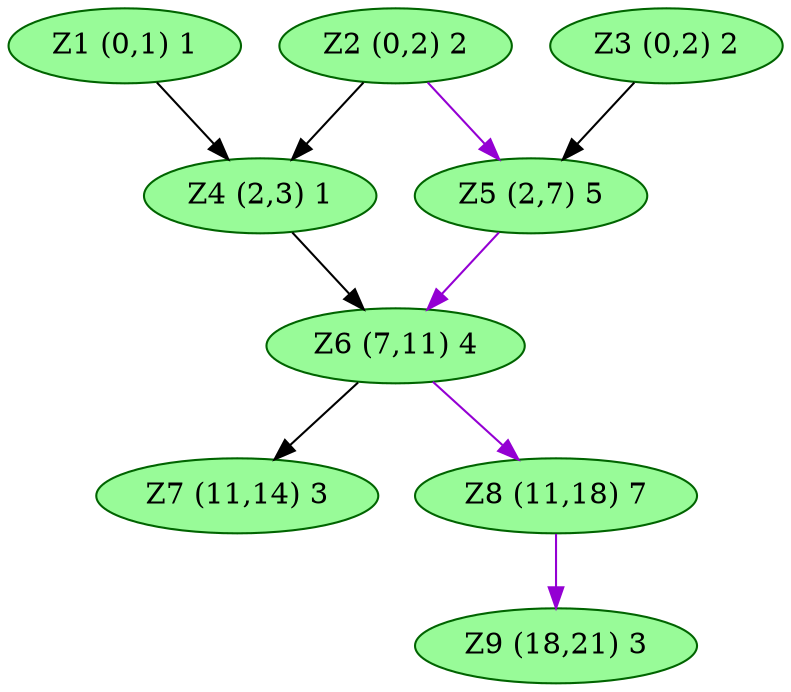 strict digraph G {
  "Z1 (0,1) 1"[color=darkgreen style=filled fillcolor=palegreen];
  "Z1 (0,1) 1";
  "Z2 (0,2) 2"[color=darkgreen style=filled fillcolor=palegreen];
  "Z2 (0,2) 2";
  "Z3 (0,2) 2"[color=darkgreen style=filled fillcolor=palegreen];
  "Z3 (0,2) 2";
  "Z4 (2,3) 1"[color=darkgreen style=filled fillcolor=palegreen];
  "Z1 (0,1) 1" -> "Z4 (2,3) 1";
  "Z2 (0,2) 2" -> "Z4 (2,3) 1";
  "Z5 (2,7) 5"[color=darkgreen style=filled fillcolor=palegreen];
  "Z2 (0,2) 2" -> "Z5 (2,7) 5";
  "Z3 (0,2) 2" -> "Z5 (2,7) 5";
  "Z6 (7,11) 4"[color=darkgreen style=filled fillcolor=palegreen];
  "Z4 (2,3) 1" -> "Z6 (7,11) 4";
  "Z5 (2,7) 5" -> "Z6 (7,11) 4";
  "Z7 (11,14) 3"[color=darkgreen style=filled fillcolor=palegreen];
  "Z6 (7,11) 4" -> "Z7 (11,14) 3";
  "Z8 (11,18) 7"[color=darkgreen style=filled fillcolor=palegreen];
  "Z6 (7,11) 4" -> "Z8 (11,18) 7";
  "Z9 (18,21) 3"[color=darkgreen style=filled fillcolor=palegreen];
  "Z8 (11,18) 7" -> "Z9 (18,21) 3";
  "Z2 (0,2) 2" ->   "Z5 (2,7) 5" ->   "Z6 (7,11) 4" ->   "Z8 (11,18) 7" ->   "Z9 (18,21) 3" [color=darkviolet];
}
